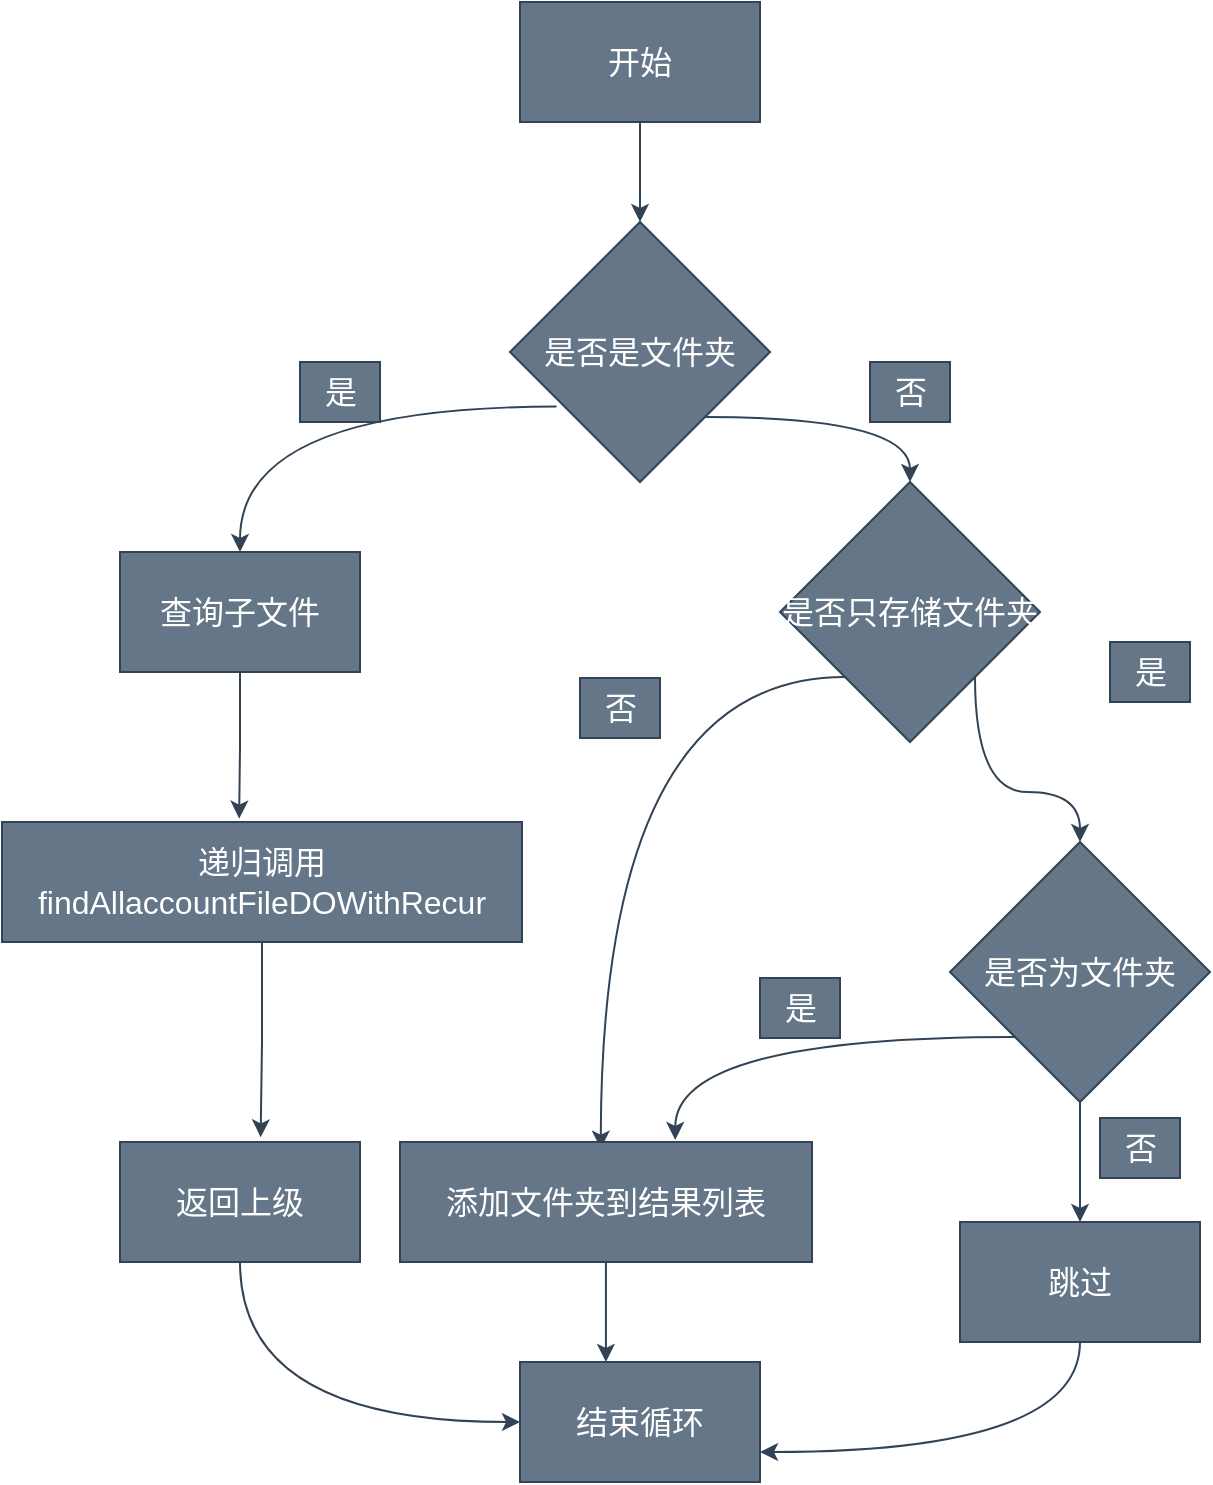 <mxfile version="27.0.6">
  <diagram name="第 1 页" id="BOG6t31det-Xt_gaOggy">
    <mxGraphModel dx="1213" dy="730" grid="1" gridSize="10" guides="1" tooltips="1" connect="1" arrows="1" fold="1" page="1" pageScale="1" pageWidth="827" pageHeight="1169" math="0" shadow="0">
      <root>
        <mxCell id="0" />
        <mxCell id="1" parent="0" />
        <mxCell id="Pjw0uxyNnIJnW5rY-Pz1-3" style="edgeStyle=orthogonalEdgeStyle;rounded=0;orthogonalLoop=1;jettySize=auto;html=1;entryX=0.5;entryY=0;entryDx=0;entryDy=0;fontSize=16;fillColor=#647687;strokeColor=#314354;" edge="1" parent="1" source="Pjw0uxyNnIJnW5rY-Pz1-1" target="Pjw0uxyNnIJnW5rY-Pz1-2">
          <mxGeometry relative="1" as="geometry" />
        </mxCell>
        <mxCell id="Pjw0uxyNnIJnW5rY-Pz1-1" value="&lt;font style=&quot;vertical-align: inherit;&quot; class=&quot;notranslate fyzs-translate-target fyzs-translate-target-wrapper&quot;&gt;&lt;font style=&quot;vertical-align: inherit;&quot; class=&quot;notranslate fyzs-translate-target fyzs-translate-target-box&quot;&gt;&lt;font style=&quot;vertical-align: inherit;&quot; title=&quot;k&quot; class=&quot;notranslate fyzs-translate-target fyzs-translate-target-text&quot;&gt;开始&lt;/font&gt;&lt;/font&gt;&lt;/font&gt;" style="rounded=0;whiteSpace=wrap;html=1;fontSize=16;fillColor=#647687;fontColor=#ffffff;strokeColor=#314354;" vertex="1" parent="1">
          <mxGeometry x="390" y="80" width="120" height="60" as="geometry" />
        </mxCell>
        <mxCell id="Pjw0uxyNnIJnW5rY-Pz1-6" style="edgeStyle=orthogonalEdgeStyle;rounded=0;orthogonalLoop=1;jettySize=auto;html=1;entryX=0.5;entryY=0;entryDx=0;entryDy=0;curved=1;exitX=0.179;exitY=0.71;exitDx=0;exitDy=0;exitPerimeter=0;fontSize=16;fillColor=#647687;strokeColor=#314354;" edge="1" parent="1" source="Pjw0uxyNnIJnW5rY-Pz1-2" target="Pjw0uxyNnIJnW5rY-Pz1-4">
          <mxGeometry relative="1" as="geometry" />
        </mxCell>
        <mxCell id="Pjw0uxyNnIJnW5rY-Pz1-10" style="edgeStyle=orthogonalEdgeStyle;rounded=0;orthogonalLoop=1;jettySize=auto;html=1;exitX=1;exitY=1;exitDx=0;exitDy=0;entryX=0.5;entryY=0;entryDx=0;entryDy=0;curved=1;fontSize=16;fillColor=#647687;strokeColor=#314354;" edge="1" parent="1" source="Pjw0uxyNnIJnW5rY-Pz1-2" target="Pjw0uxyNnIJnW5rY-Pz1-5">
          <mxGeometry relative="1" as="geometry" />
        </mxCell>
        <mxCell id="Pjw0uxyNnIJnW5rY-Pz1-2" value="&lt;font style=&quot;vertical-align: inherit;&quot; class=&quot;notranslate fyzs-translate-target fyzs-translate-target-wrapper&quot;&gt;&lt;font style=&quot;vertical-align: inherit;&quot; class=&quot;notranslate fyzs-translate-target fyzs-translate-target-box&quot;&gt;&lt;font style=&quot;vertical-align: inherit;&quot; title=&quot;s&quot; class=&quot;notranslate fyzs-translate-target fyzs-translate-target-text&quot;&gt;是否是文件夹&lt;/font&gt;&lt;/font&gt;&lt;/font&gt;" style="rhombus;whiteSpace=wrap;html=1;fontSize=16;fillColor=#647687;fontColor=#ffffff;strokeColor=#314354;" vertex="1" parent="1">
          <mxGeometry x="385" y="190" width="130" height="130" as="geometry" />
        </mxCell>
        <mxCell id="Pjw0uxyNnIJnW5rY-Pz1-4" value="&lt;font style=&quot;vertical-align: inherit;&quot; class=&quot;notranslate fyzs-translate-target fyzs-translate-target-wrapper&quot;&gt;&lt;font style=&quot;vertical-align: inherit;&quot; class=&quot;notranslate fyzs-translate-target fyzs-translate-target-box&quot;&gt;&lt;font style=&quot;vertical-align: inherit;&quot; title=&quot;c&quot; class=&quot;notranslate fyzs-translate-target fyzs-translate-target-text&quot;&gt;查询子文件&lt;/font&gt;&lt;/font&gt;&lt;/font&gt;" style="rounded=0;whiteSpace=wrap;html=1;fontSize=16;fillColor=#647687;fontColor=#ffffff;strokeColor=#314354;" vertex="1" parent="1">
          <mxGeometry x="190" y="355" width="120" height="60" as="geometry" />
        </mxCell>
        <mxCell id="Pjw0uxyNnIJnW5rY-Pz1-23" style="edgeStyle=orthogonalEdgeStyle;rounded=0;orthogonalLoop=1;jettySize=auto;html=1;entryX=0.429;entryY=-0.028;entryDx=0;entryDy=0;curved=1;entryPerimeter=0;exitX=0;exitY=1;exitDx=0;exitDy=0;fontSize=16;fillColor=#647687;strokeColor=#314354;" edge="1" parent="1" source="Pjw0uxyNnIJnW5rY-Pz1-5">
          <mxGeometry relative="1" as="geometry">
            <mxPoint x="536" y="450" as="sourcePoint" />
            <mxPoint x="430.374" y="653.32" as="targetPoint" />
          </mxGeometry>
        </mxCell>
        <mxCell id="Pjw0uxyNnIJnW5rY-Pz1-26" style="edgeStyle=orthogonalEdgeStyle;rounded=0;orthogonalLoop=1;jettySize=auto;html=1;exitX=1;exitY=1;exitDx=0;exitDy=0;curved=1;fontSize=16;fillColor=#647687;strokeColor=#314354;" edge="1" parent="1" source="Pjw0uxyNnIJnW5rY-Pz1-5" target="Pjw0uxyNnIJnW5rY-Pz1-13">
          <mxGeometry relative="1" as="geometry" />
        </mxCell>
        <mxCell id="Pjw0uxyNnIJnW5rY-Pz1-5" value="&lt;font style=&quot;vertical-align: inherit;&quot; class=&quot;notranslate fyzs-translate-target fyzs-translate-target-wrapper&quot;&gt;&lt;font style=&quot;vertical-align: inherit;&quot; class=&quot;notranslate fyzs-translate-target fyzs-translate-target-box&quot;&gt;&lt;font style=&quot;vertical-align: inherit;&quot; title=&quot;s&quot; class=&quot;notranslate fyzs-translate-target fyzs-translate-target-text&quot;&gt;是否只存储文件夹&lt;/font&gt;&lt;/font&gt;&lt;/font&gt;" style="rhombus;whiteSpace=wrap;html=1;fontSize=16;fillColor=#647687;fontColor=#ffffff;strokeColor=#314354;" vertex="1" parent="1">
          <mxGeometry x="520" y="320" width="130" height="130" as="geometry" />
        </mxCell>
        <mxCell id="Pjw0uxyNnIJnW5rY-Pz1-7" value="&lt;font style=&quot;vertical-align: inherit;&quot; class=&quot;notranslate fyzs-translate-target fyzs-translate-target-wrapper&quot;&gt;&lt;font style=&quot;vertical-align: inherit;&quot; class=&quot;notranslate fyzs-translate-target fyzs-translate-target-box&quot;&gt;&lt;font style=&quot;vertical-align: inherit;&quot; title=&quot;Text&quot; class=&quot;notranslate fyzs-translate-target fyzs-translate-target-text&quot;&gt;是&lt;/font&gt;&lt;/font&gt;&lt;/font&gt;" style="text;html=1;align=center;verticalAlign=middle;resizable=0;points=[];autosize=1;strokeColor=#314354;fillColor=#647687;fontSize=16;fontColor=#ffffff;" vertex="1" parent="1">
          <mxGeometry x="280" y="260" width="40" height="30" as="geometry" />
        </mxCell>
        <mxCell id="Pjw0uxyNnIJnW5rY-Pz1-11" value="&lt;font style=&quot;vertical-align: inherit;&quot; class=&quot;notranslate fyzs-translate-target fyzs-translate-target-wrapper&quot;&gt;&lt;font style=&quot;vertical-align: inherit;&quot; class=&quot;notranslate fyzs-translate-target fyzs-translate-target-box&quot;&gt;&lt;font style=&quot;vertical-align: inherit;&quot; title=&quot;Text&quot; class=&quot;notranslate fyzs-translate-target fyzs-translate-target-text&quot;&gt;否&lt;/font&gt;&lt;/font&gt;&lt;/font&gt;" style="text;html=1;align=center;verticalAlign=middle;resizable=0;points=[];autosize=1;strokeColor=#314354;fillColor=#647687;fontSize=16;fontColor=#ffffff;" vertex="1" parent="1">
          <mxGeometry x="565" y="260" width="40" height="30" as="geometry" />
        </mxCell>
        <mxCell id="Pjw0uxyNnIJnW5rY-Pz1-12" value="&lt;font style=&quot;vertical-align: inherit;&quot; class=&quot;notranslate fyzs-translate-target fyzs-translate-target-wrapper&quot;&gt;&lt;font style=&quot;vertical-align: inherit;&quot; class=&quot;notranslate fyzs-translate-target fyzs-translate-target-box&quot;&gt;&lt;font style=&quot;vertical-align: inherit;&quot; title=&quot;d&quot; class=&quot;notranslate fyzs-translate-target fyzs-translate-target-text&quot;&gt;递归调用&lt;/font&gt;&lt;/font&gt;&lt;/font&gt;&lt;div&gt;&lt;font style=&quot;vertical-align: inherit;&quot; class=&quot;notranslate fyzs-translate-target fyzs-translate-target-wrapper&quot;&gt;&lt;font style=&quot;vertical-align: inherit;&quot; class=&quot;notranslate fyzs-translate-target fyzs-translate-target-box&quot;&gt;&lt;font style=&quot;vertical-align: inherit;&quot; title=&quot;d&quot; class=&quot;notranslate fyzs-translate-target fyzs-translate-target-text&quot;&gt;findAllaccountFileDOWithRecur&lt;/font&gt;&lt;/font&gt;&lt;/font&gt;&lt;/div&gt;" style="rounded=0;whiteSpace=wrap;html=1;fontSize=16;fillColor=#647687;fontColor=#ffffff;strokeColor=#314354;" vertex="1" parent="1">
          <mxGeometry x="131" y="490" width="260" height="60" as="geometry" />
        </mxCell>
        <mxCell id="Pjw0uxyNnIJnW5rY-Pz1-30" style="edgeStyle=orthogonalEdgeStyle;rounded=0;orthogonalLoop=1;jettySize=auto;html=1;entryX=0.5;entryY=0;entryDx=0;entryDy=0;fontSize=16;fillColor=#647687;strokeColor=#314354;" edge="1" parent="1" source="Pjw0uxyNnIJnW5rY-Pz1-13" target="Pjw0uxyNnIJnW5rY-Pz1-27">
          <mxGeometry relative="1" as="geometry" />
        </mxCell>
        <mxCell id="Pjw0uxyNnIJnW5rY-Pz1-13" value="&lt;font style=&quot;vertical-align: inherit;&quot; class=&quot;notranslate fyzs-translate-target fyzs-translate-target-wrapper&quot;&gt;&lt;font style=&quot;vertical-align: inherit;&quot; class=&quot;notranslate fyzs-translate-target fyzs-translate-target-box&quot;&gt;&lt;font style=&quot;vertical-align: inherit;&quot; title=&quot;s&quot; class=&quot;notranslate fyzs-translate-target fyzs-translate-target-text&quot;&gt;是否为文件夹&lt;/font&gt;&lt;/font&gt;&lt;/font&gt;" style="rhombus;whiteSpace=wrap;html=1;fontSize=16;fillColor=#647687;fontColor=#ffffff;strokeColor=#314354;" vertex="1" parent="1">
          <mxGeometry x="605" y="500" width="130" height="130" as="geometry" />
        </mxCell>
        <mxCell id="Pjw0uxyNnIJnW5rY-Pz1-15" value="&lt;font style=&quot;vertical-align: inherit;&quot; class=&quot;notranslate fyzs-translate-target fyzs-translate-target-wrapper&quot;&gt;&lt;font style=&quot;vertical-align: inherit;&quot; class=&quot;notranslate fyzs-translate-target fyzs-translate-target-box&quot;&gt;&lt;font style=&quot;vertical-align: inherit;&quot; title=&quot;Text&quot; class=&quot;notranslate fyzs-translate-target fyzs-translate-target-text&quot;&gt;是&lt;/font&gt;&lt;/font&gt;&lt;/font&gt;" style="text;html=1;align=center;verticalAlign=middle;resizable=0;points=[];autosize=1;strokeColor=#314354;fillColor=#647687;fontSize=16;fontColor=#ffffff;" vertex="1" parent="1">
          <mxGeometry x="685" y="400" width="40" height="30" as="geometry" />
        </mxCell>
        <mxCell id="Pjw0uxyNnIJnW5rY-Pz1-16" style="edgeStyle=orthogonalEdgeStyle;rounded=0;orthogonalLoop=1;jettySize=auto;html=1;entryX=0.456;entryY=-0.028;entryDx=0;entryDy=0;entryPerimeter=0;fontSize=16;fillColor=#647687;strokeColor=#314354;" edge="1" parent="1" source="Pjw0uxyNnIJnW5rY-Pz1-4" target="Pjw0uxyNnIJnW5rY-Pz1-12">
          <mxGeometry relative="1" as="geometry" />
        </mxCell>
        <mxCell id="Pjw0uxyNnIJnW5rY-Pz1-21" style="edgeStyle=orthogonalEdgeStyle;rounded=0;orthogonalLoop=1;jettySize=auto;html=1;entryX=0;entryY=0.5;entryDx=0;entryDy=0;curved=1;exitX=0.5;exitY=1;exitDx=0;exitDy=0;fontSize=16;fillColor=#647687;strokeColor=#314354;" edge="1" parent="1" source="Pjw0uxyNnIJnW5rY-Pz1-17" target="Pjw0uxyNnIJnW5rY-Pz1-19">
          <mxGeometry relative="1" as="geometry" />
        </mxCell>
        <mxCell id="Pjw0uxyNnIJnW5rY-Pz1-17" value="&lt;font style=&quot;vertical-align: inherit;&quot; class=&quot;notranslate fyzs-translate-target fyzs-translate-target-wrapper&quot;&gt;&lt;font style=&quot;vertical-align: inherit;&quot; class=&quot;notranslate fyzs-translate-target fyzs-translate-target-box&quot;&gt;&lt;font style=&quot;vertical-align: inherit;&quot; title=&quot;f&quot; class=&quot;notranslate fyzs-translate-target fyzs-translate-target-text&quot;&gt;返回上级&lt;/font&gt;&lt;/font&gt;&lt;/font&gt;" style="rounded=0;whiteSpace=wrap;html=1;fontSize=16;fillColor=#647687;fontColor=#ffffff;strokeColor=#314354;" vertex="1" parent="1">
          <mxGeometry x="190" y="650" width="120" height="60" as="geometry" />
        </mxCell>
        <mxCell id="Pjw0uxyNnIJnW5rY-Pz1-18" style="edgeStyle=orthogonalEdgeStyle;rounded=0;orthogonalLoop=1;jettySize=auto;html=1;entryX=0.586;entryY=-0.039;entryDx=0;entryDy=0;entryPerimeter=0;fontSize=16;fillColor=#647687;strokeColor=#314354;" edge="1" parent="1" source="Pjw0uxyNnIJnW5rY-Pz1-12" target="Pjw0uxyNnIJnW5rY-Pz1-17">
          <mxGeometry relative="1" as="geometry" />
        </mxCell>
        <mxCell id="Pjw0uxyNnIJnW5rY-Pz1-19" value="&lt;font style=&quot;vertical-align: inherit;&quot; class=&quot;notranslate fyzs-translate-target fyzs-translate-target-wrapper&quot;&gt;&lt;font style=&quot;vertical-align: inherit;&quot; class=&quot;notranslate fyzs-translate-target fyzs-translate-target-box&quot;&gt;&lt;font style=&quot;vertical-align: inherit;&quot; title=&quot;j&quot; class=&quot;notranslate fyzs-translate-target fyzs-translate-target-text&quot;&gt;结束循环&lt;/font&gt;&lt;/font&gt;&lt;/font&gt;" style="rounded=0;whiteSpace=wrap;html=1;fontSize=16;fillColor=#647687;fontColor=#ffffff;strokeColor=#314354;" vertex="1" parent="1">
          <mxGeometry x="390" y="760" width="120" height="60" as="geometry" />
        </mxCell>
        <mxCell id="Pjw0uxyNnIJnW5rY-Pz1-22" value="&lt;font style=&quot;vertical-align: inherit;&quot; class=&quot;notranslate fyzs-translate-target fyzs-translate-target-wrapper&quot;&gt;&lt;font style=&quot;vertical-align: inherit;&quot; class=&quot;notranslate fyzs-translate-target fyzs-translate-target-box&quot;&gt;&lt;font style=&quot;vertical-align: inherit;&quot; title=&quot;t&quot; class=&quot;notranslate fyzs-translate-target fyzs-translate-target-text&quot;&gt;添加文件夹到结果列表&lt;/font&gt;&lt;/font&gt;&lt;/font&gt;" style="rounded=0;whiteSpace=wrap;html=1;fontSize=16;fillColor=#647687;fontColor=#ffffff;strokeColor=#314354;" vertex="1" parent="1">
          <mxGeometry x="330" y="650" width="206" height="60" as="geometry" />
        </mxCell>
        <mxCell id="Pjw0uxyNnIJnW5rY-Pz1-24" value="&lt;font style=&quot;vertical-align: inherit;&quot; class=&quot;notranslate fyzs-translate-target fyzs-translate-target-wrapper&quot;&gt;&lt;font style=&quot;vertical-align: inherit;&quot; class=&quot;notranslate fyzs-translate-target fyzs-translate-target-box&quot;&gt;&lt;font style=&quot;vertical-align: inherit;&quot; title=&quot;Text&quot; class=&quot;notranslate fyzs-translate-target fyzs-translate-target-text&quot;&gt;否&lt;/font&gt;&lt;/font&gt;&lt;/font&gt;" style="text;html=1;align=center;verticalAlign=middle;resizable=0;points=[];autosize=1;strokeColor=#314354;fillColor=#647687;fontSize=16;fontColor=#ffffff;" vertex="1" parent="1">
          <mxGeometry x="420" y="418" width="40" height="30" as="geometry" />
        </mxCell>
        <mxCell id="Pjw0uxyNnIJnW5rY-Pz1-33" style="edgeStyle=orthogonalEdgeStyle;rounded=0;orthogonalLoop=1;jettySize=auto;html=1;exitX=0.5;exitY=1;exitDx=0;exitDy=0;entryX=1;entryY=0.75;entryDx=0;entryDy=0;curved=1;fontSize=16;fillColor=#647687;strokeColor=#314354;" edge="1" parent="1" source="Pjw0uxyNnIJnW5rY-Pz1-27" target="Pjw0uxyNnIJnW5rY-Pz1-19">
          <mxGeometry relative="1" as="geometry" />
        </mxCell>
        <mxCell id="Pjw0uxyNnIJnW5rY-Pz1-27" value="&lt;font style=&quot;vertical-align: inherit;&quot; class=&quot;notranslate fyzs-translate-target fyzs-translate-target-wrapper&quot;&gt;&lt;font style=&quot;vertical-align: inherit;&quot; class=&quot;notranslate fyzs-translate-target fyzs-translate-target-box&quot;&gt;&lt;font style=&quot;vertical-align: inherit;&quot; title=&quot;t&quot; class=&quot;notranslate fyzs-translate-target fyzs-translate-target-text&quot;&gt;跳过&lt;/font&gt;&lt;/font&gt;&lt;/font&gt;" style="rounded=0;whiteSpace=wrap;html=1;fontSize=16;fillColor=#647687;fontColor=#ffffff;strokeColor=#314354;" vertex="1" parent="1">
          <mxGeometry x="610" y="690" width="120" height="60" as="geometry" />
        </mxCell>
        <mxCell id="Pjw0uxyNnIJnW5rY-Pz1-28" style="edgeStyle=orthogonalEdgeStyle;rounded=0;orthogonalLoop=1;jettySize=auto;html=1;exitX=0;exitY=1;exitDx=0;exitDy=0;entryX=0.668;entryY=-0.017;entryDx=0;entryDy=0;entryPerimeter=0;curved=1;fontSize=16;fillColor=#647687;strokeColor=#314354;" edge="1" parent="1" source="Pjw0uxyNnIJnW5rY-Pz1-13" target="Pjw0uxyNnIJnW5rY-Pz1-22">
          <mxGeometry relative="1" as="geometry" />
        </mxCell>
        <mxCell id="Pjw0uxyNnIJnW5rY-Pz1-29" value="&lt;font style=&quot;vertical-align: inherit;&quot; class=&quot;notranslate fyzs-translate-target fyzs-translate-target-wrapper&quot;&gt;&lt;font style=&quot;vertical-align: inherit;&quot; class=&quot;notranslate fyzs-translate-target fyzs-translate-target-box&quot;&gt;&lt;font style=&quot;vertical-align: inherit;&quot; title=&quot;Text&quot; class=&quot;notranslate fyzs-translate-target fyzs-translate-target-text&quot;&gt;是&lt;/font&gt;&lt;/font&gt;&lt;/font&gt;" style="text;html=1;align=center;verticalAlign=middle;resizable=0;points=[];autosize=1;strokeColor=#314354;fillColor=#647687;fontSize=16;fontColor=#ffffff;" vertex="1" parent="1">
          <mxGeometry x="510" y="568" width="40" height="30" as="geometry" />
        </mxCell>
        <mxCell id="Pjw0uxyNnIJnW5rY-Pz1-31" value="&lt;font style=&quot;vertical-align: inherit;&quot; class=&quot;notranslate fyzs-translate-target fyzs-translate-target-wrapper&quot;&gt;&lt;font style=&quot;vertical-align: inherit;&quot; class=&quot;notranslate fyzs-translate-target fyzs-translate-target-box&quot;&gt;&lt;font style=&quot;vertical-align: inherit;&quot; title=&quot;Text&quot; class=&quot;notranslate fyzs-translate-target fyzs-translate-target-text&quot;&gt;否&lt;/font&gt;&lt;/font&gt;&lt;/font&gt;" style="text;html=1;align=center;verticalAlign=middle;resizable=0;points=[];autosize=1;strokeColor=#314354;fillColor=#647687;fontSize=16;fontColor=#ffffff;" vertex="1" parent="1">
          <mxGeometry x="680" y="638" width="40" height="30" as="geometry" />
        </mxCell>
        <mxCell id="Pjw0uxyNnIJnW5rY-Pz1-34" style="edgeStyle=orthogonalEdgeStyle;rounded=0;orthogonalLoop=1;jettySize=auto;html=1;entryX=0.358;entryY=0;entryDx=0;entryDy=0;entryPerimeter=0;fontSize=16;fillColor=#647687;strokeColor=#314354;" edge="1" parent="1" source="Pjw0uxyNnIJnW5rY-Pz1-22" target="Pjw0uxyNnIJnW5rY-Pz1-19">
          <mxGeometry relative="1" as="geometry" />
        </mxCell>
      </root>
    </mxGraphModel>
  </diagram>
</mxfile>
